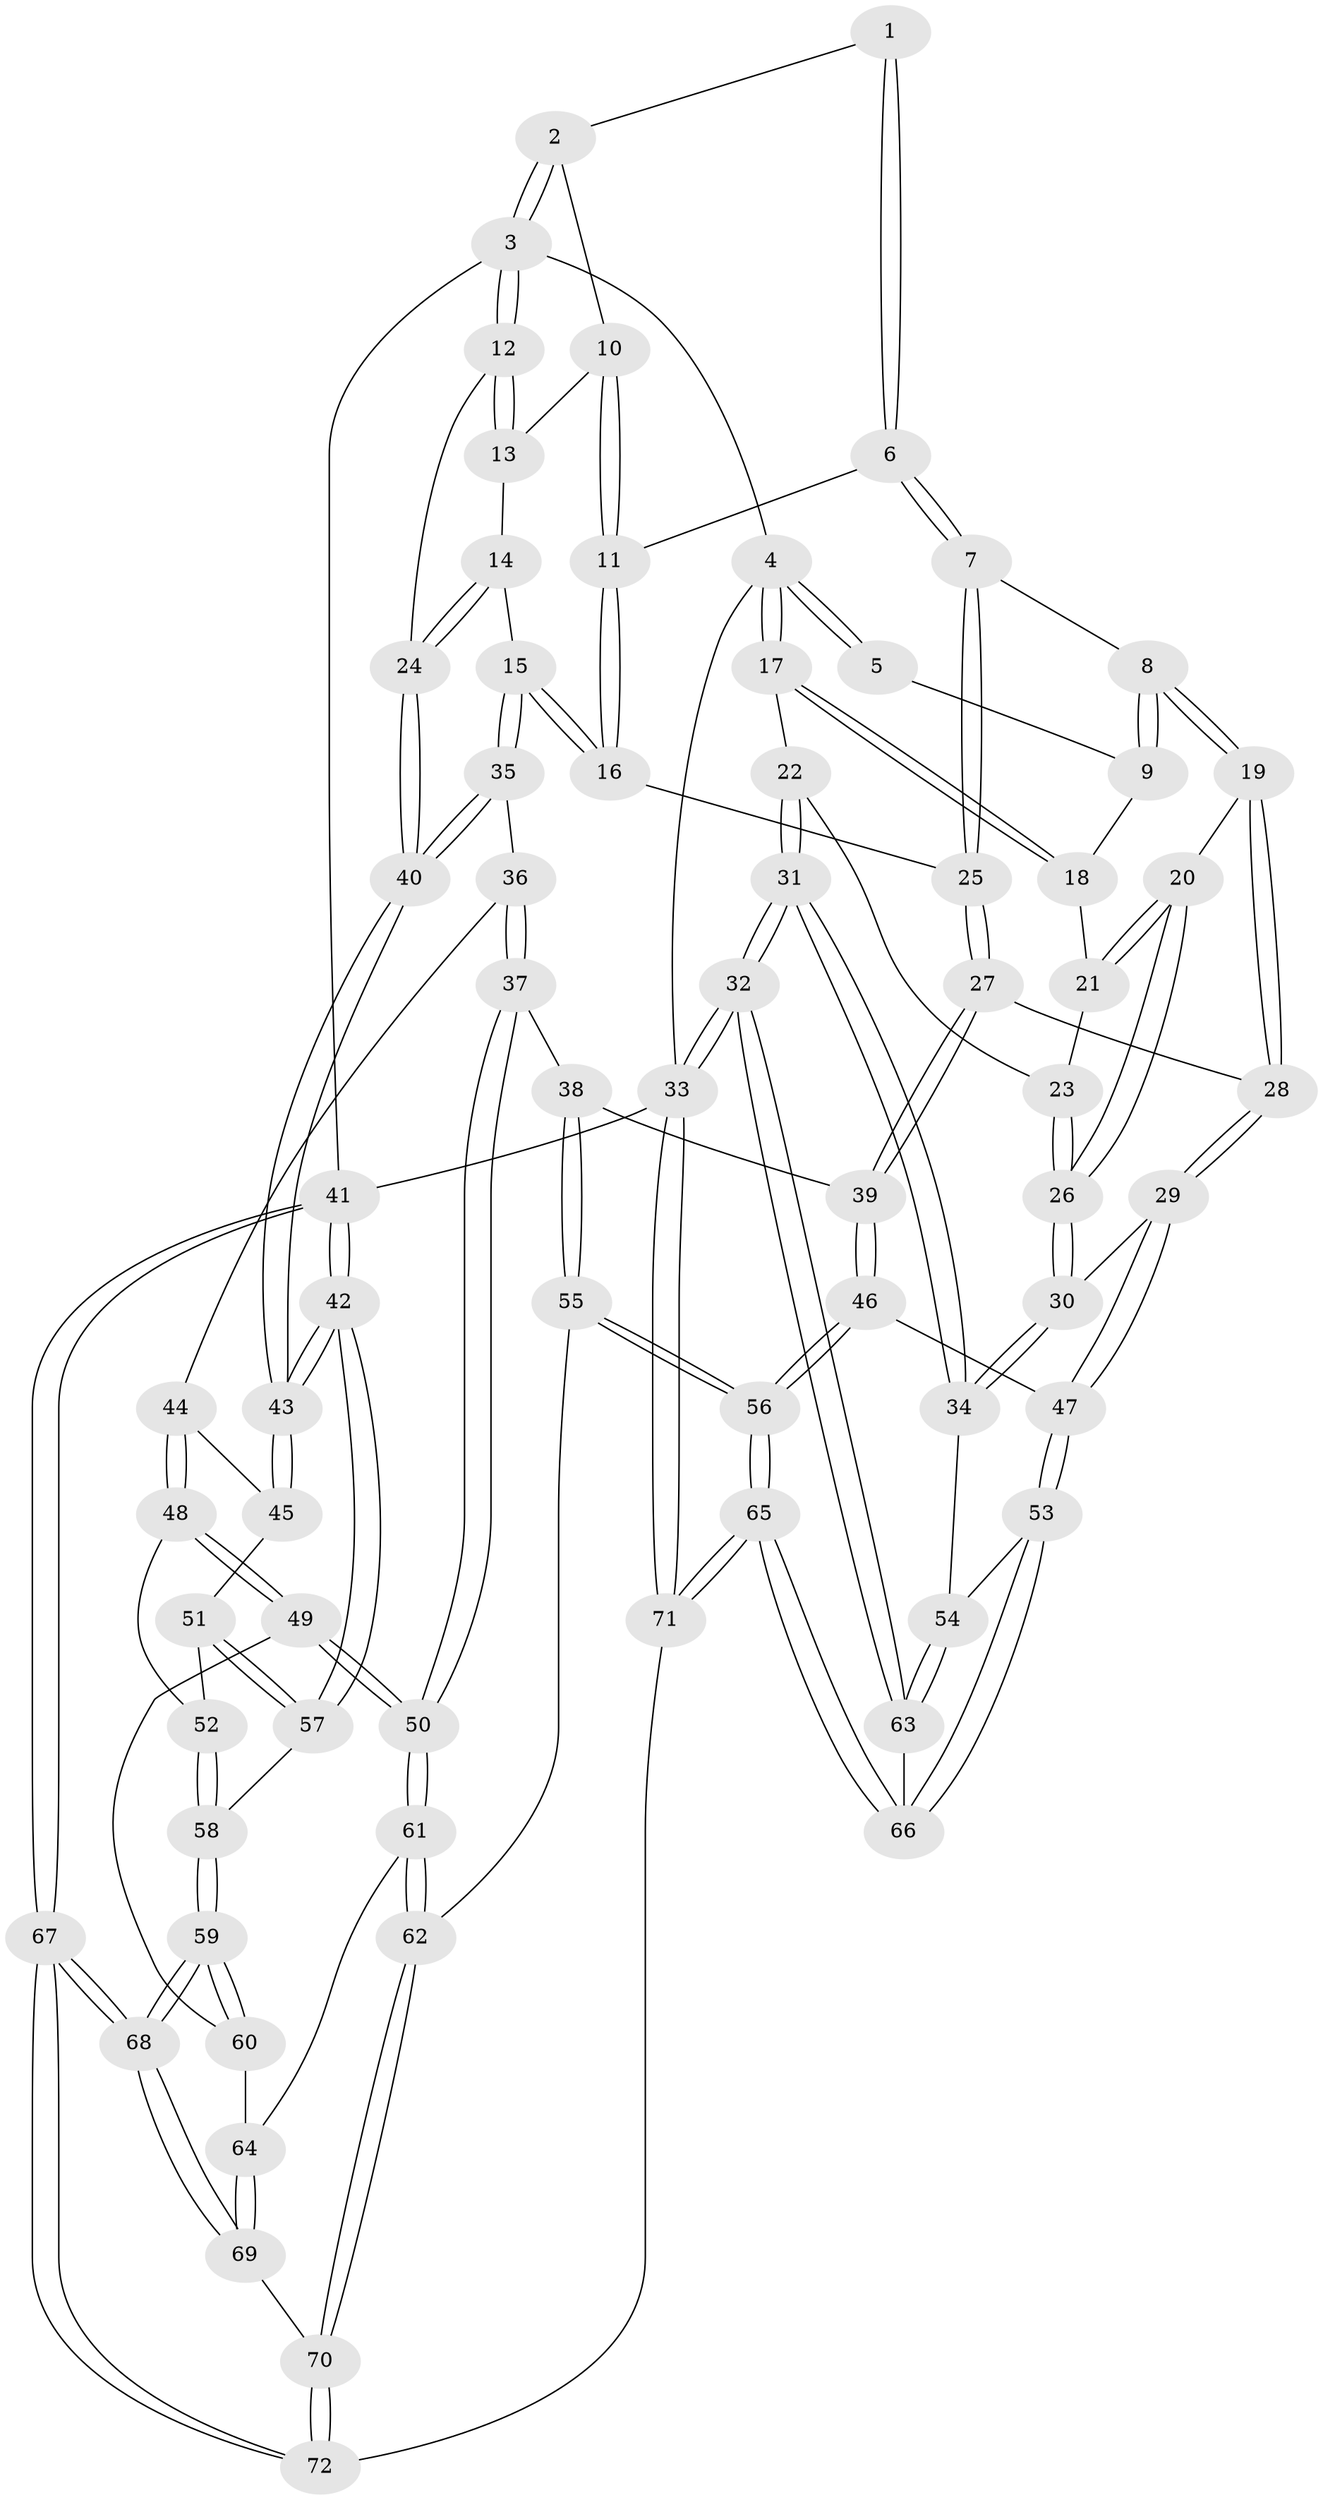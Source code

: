 // coarse degree distribution, {3: 0.11904761904761904, 5: 0.2619047619047619, 6: 0.11904761904761904, 8: 0.023809523809523808, 4: 0.47619047619047616}
// Generated by graph-tools (version 1.1) at 2025/52/02/27/25 19:52:38]
// undirected, 72 vertices, 177 edges
graph export_dot {
graph [start="1"]
  node [color=gray90,style=filled];
  1 [pos="+0.4517492970049183+0"];
  2 [pos="+0.794523170143439+0"];
  3 [pos="+1+0"];
  4 [pos="+0+0"];
  5 [pos="+0.3022565812767222+0"];
  6 [pos="+0.5079189492202095+0.2996431408138726"];
  7 [pos="+0.4756532977359297+0.3803794804138409"];
  8 [pos="+0.4420468322801283+0.3886674260441164"];
  9 [pos="+0.2666388903444079+0.2356177261764998"];
  10 [pos="+0.784926365236153+0.11265371492077655"];
  11 [pos="+0.7835290238653755+0.11509156078081263"];
  12 [pos="+1+0.2722876696107055"];
  13 [pos="+0.8672454153599123+0.20167101951398678"];
  14 [pos="+0.9495921886263502+0.33780104142949663"];
  15 [pos="+0.7473231543157423+0.5040781924549851"];
  16 [pos="+0.7248721046095493+0.4898766333968047"];
  17 [pos="+0+0.05456803153380246"];
  18 [pos="+0.1833904231872494+0.2749719049913021"];
  19 [pos="+0.4044813535887701+0.43608988646806385"];
  20 [pos="+0.22965389454395957+0.48611637110174466"];
  21 [pos="+0.1747859036501198+0.30784767200984364"];
  22 [pos="+0+0.27940476020020555"];
  23 [pos="+0.07388707502905759+0.41839565136030904"];
  24 [pos="+1+0.40790749840001406"];
  25 [pos="+0.6653783582543766+0.4855857964158431"];
  26 [pos="+0.1543225678770439+0.5501414116294285"];
  27 [pos="+0.5284076230452001+0.6755848999005938"];
  28 [pos="+0.4006070579614092+0.5337639802947062"];
  29 [pos="+0.3239549182482472+0.6951276709303451"];
  30 [pos="+0.14114306744657362+0.5925623107183762"];
  31 [pos="+0+0.697074468060094"];
  32 [pos="+0+1"];
  33 [pos="+0+1"];
  34 [pos="+0.017783168789443197+0.6814544845638184"];
  35 [pos="+0.7763140982403794+0.5428031057329276"];
  36 [pos="+0.7854812590790259+0.5996996917857753"];
  37 [pos="+0.6498433849769318+0.7721375580284408"];
  38 [pos="+0.572060640502458+0.7368541845482947"];
  39 [pos="+0.5232585749564934+0.7024149789021079"];
  40 [pos="+1+0.5067016971688838"];
  41 [pos="+1+1"];
  42 [pos="+1+1"];
  43 [pos="+1+0.6333683888895036"];
  44 [pos="+0.8378076963556571+0.672366904762177"];
  45 [pos="+0.9221771274528013+0.6981541130522982"];
  46 [pos="+0.3809323248480184+0.7798178856434711"];
  47 [pos="+0.3553235696916941+0.7656530318405518"];
  48 [pos="+0.828586770730168+0.7824975149716513"];
  49 [pos="+0.8037336772312315+0.8044168157805722"];
  50 [pos="+0.6610912866752185+0.8123286973162733"];
  51 [pos="+0.9511921041143772+0.7846564153948945"];
  52 [pos="+0.8448440273641538+0.7978967808245986"];
  53 [pos="+0.21341426908702496+0.8373949819836807"];
  54 [pos="+0.1072321282524529+0.7782102163041262"];
  55 [pos="+0.5172471783393912+0.9090181031268283"];
  56 [pos="+0.4336629769725478+0.9214423805837342"];
  57 [pos="+0.9882221885074824+0.8511501000270012"];
  58 [pos="+0.8769122453138646+0.8368946916237259"];
  59 [pos="+0.8534022619520601+0.9095339829495586"];
  60 [pos="+0.791468115804775+0.8644869745320722"];
  61 [pos="+0.6595864186003614+0.8245308949000688"];
  62 [pos="+0.5966715299947715+0.9103559724844037"];
  63 [pos="+0.08420753721349922+0.9339723177850819"];
  64 [pos="+0.7452360045964199+0.9007085099394404"];
  65 [pos="+0.3282830951585362+1"];
  66 [pos="+0.20571782768017544+0.9002116002935511"];
  67 [pos="+0.9693804800473309+1"];
  68 [pos="+0.9132533594586905+1"];
  69 [pos="+0.7473530781403754+0.9192058643690155"];
  70 [pos="+0.6324685569839942+0.969137030782329"];
  71 [pos="+0.3271206962611849+1"];
  72 [pos="+0.6951013985394466+1"];
  1 -- 2;
  1 -- 6;
  1 -- 6;
  2 -- 3;
  2 -- 3;
  2 -- 10;
  3 -- 4;
  3 -- 12;
  3 -- 12;
  3 -- 41;
  4 -- 5;
  4 -- 5;
  4 -- 17;
  4 -- 17;
  4 -- 33;
  5 -- 9;
  6 -- 7;
  6 -- 7;
  6 -- 11;
  7 -- 8;
  7 -- 25;
  7 -- 25;
  8 -- 9;
  8 -- 9;
  8 -- 19;
  8 -- 19;
  9 -- 18;
  10 -- 11;
  10 -- 11;
  10 -- 13;
  11 -- 16;
  11 -- 16;
  12 -- 13;
  12 -- 13;
  12 -- 24;
  13 -- 14;
  14 -- 15;
  14 -- 24;
  14 -- 24;
  15 -- 16;
  15 -- 16;
  15 -- 35;
  15 -- 35;
  16 -- 25;
  17 -- 18;
  17 -- 18;
  17 -- 22;
  18 -- 21;
  19 -- 20;
  19 -- 28;
  19 -- 28;
  20 -- 21;
  20 -- 21;
  20 -- 26;
  20 -- 26;
  21 -- 23;
  22 -- 23;
  22 -- 31;
  22 -- 31;
  23 -- 26;
  23 -- 26;
  24 -- 40;
  24 -- 40;
  25 -- 27;
  25 -- 27;
  26 -- 30;
  26 -- 30;
  27 -- 28;
  27 -- 39;
  27 -- 39;
  28 -- 29;
  28 -- 29;
  29 -- 30;
  29 -- 47;
  29 -- 47;
  30 -- 34;
  30 -- 34;
  31 -- 32;
  31 -- 32;
  31 -- 34;
  31 -- 34;
  32 -- 33;
  32 -- 33;
  32 -- 63;
  32 -- 63;
  33 -- 71;
  33 -- 71;
  33 -- 41;
  34 -- 54;
  35 -- 36;
  35 -- 40;
  35 -- 40;
  36 -- 37;
  36 -- 37;
  36 -- 44;
  37 -- 38;
  37 -- 50;
  37 -- 50;
  38 -- 39;
  38 -- 55;
  38 -- 55;
  39 -- 46;
  39 -- 46;
  40 -- 43;
  40 -- 43;
  41 -- 42;
  41 -- 42;
  41 -- 67;
  41 -- 67;
  42 -- 43;
  42 -- 43;
  42 -- 57;
  42 -- 57;
  43 -- 45;
  43 -- 45;
  44 -- 45;
  44 -- 48;
  44 -- 48;
  45 -- 51;
  46 -- 47;
  46 -- 56;
  46 -- 56;
  47 -- 53;
  47 -- 53;
  48 -- 49;
  48 -- 49;
  48 -- 52;
  49 -- 50;
  49 -- 50;
  49 -- 60;
  50 -- 61;
  50 -- 61;
  51 -- 52;
  51 -- 57;
  51 -- 57;
  52 -- 58;
  52 -- 58;
  53 -- 54;
  53 -- 66;
  53 -- 66;
  54 -- 63;
  54 -- 63;
  55 -- 56;
  55 -- 56;
  55 -- 62;
  56 -- 65;
  56 -- 65;
  57 -- 58;
  58 -- 59;
  58 -- 59;
  59 -- 60;
  59 -- 60;
  59 -- 68;
  59 -- 68;
  60 -- 64;
  61 -- 62;
  61 -- 62;
  61 -- 64;
  62 -- 70;
  62 -- 70;
  63 -- 66;
  64 -- 69;
  64 -- 69;
  65 -- 66;
  65 -- 66;
  65 -- 71;
  65 -- 71;
  67 -- 68;
  67 -- 68;
  67 -- 72;
  67 -- 72;
  68 -- 69;
  68 -- 69;
  69 -- 70;
  70 -- 72;
  70 -- 72;
  71 -- 72;
}
